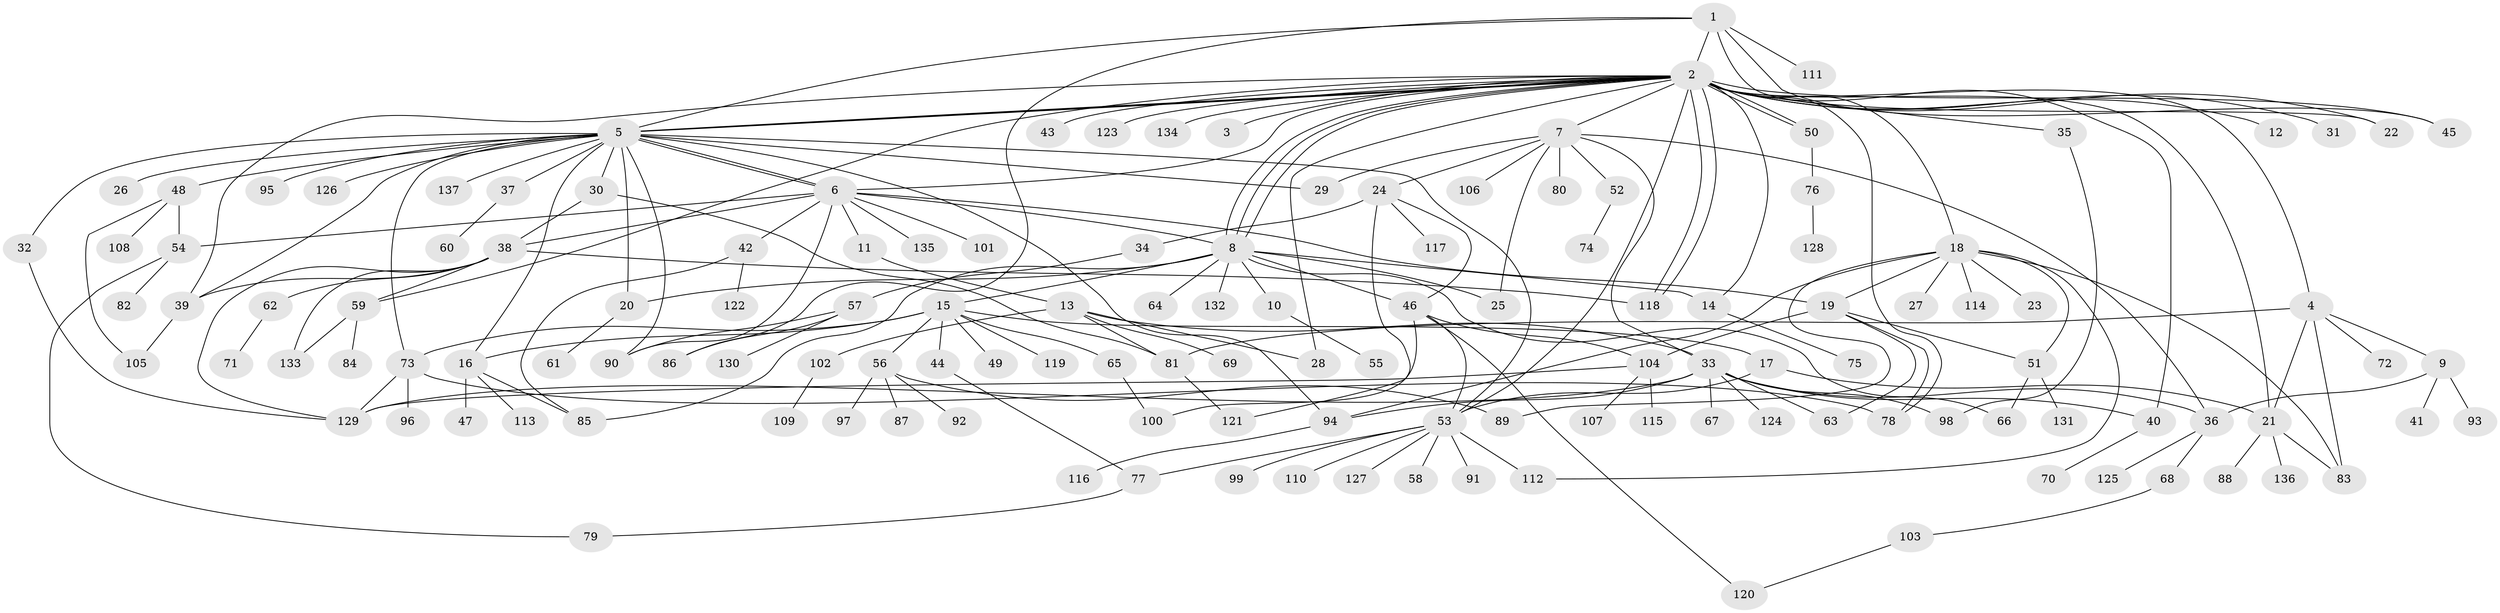 // Generated by graph-tools (version 1.1) at 2025/47/03/09/25 04:47:23]
// undirected, 137 vertices, 203 edges
graph export_dot {
graph [start="1"]
  node [color=gray90,style=filled];
  1;
  2;
  3;
  4;
  5;
  6;
  7;
  8;
  9;
  10;
  11;
  12;
  13;
  14;
  15;
  16;
  17;
  18;
  19;
  20;
  21;
  22;
  23;
  24;
  25;
  26;
  27;
  28;
  29;
  30;
  31;
  32;
  33;
  34;
  35;
  36;
  37;
  38;
  39;
  40;
  41;
  42;
  43;
  44;
  45;
  46;
  47;
  48;
  49;
  50;
  51;
  52;
  53;
  54;
  55;
  56;
  57;
  58;
  59;
  60;
  61;
  62;
  63;
  64;
  65;
  66;
  67;
  68;
  69;
  70;
  71;
  72;
  73;
  74;
  75;
  76;
  77;
  78;
  79;
  80;
  81;
  82;
  83;
  84;
  85;
  86;
  87;
  88;
  89;
  90;
  91;
  92;
  93;
  94;
  95;
  96;
  97;
  98;
  99;
  100;
  101;
  102;
  103;
  104;
  105;
  106;
  107;
  108;
  109;
  110;
  111;
  112;
  113;
  114;
  115;
  116;
  117;
  118;
  119;
  120;
  121;
  122;
  123;
  124;
  125;
  126;
  127;
  128;
  129;
  130;
  131;
  132;
  133;
  134;
  135;
  136;
  137;
  1 -- 2;
  1 -- 5;
  1 -- 22;
  1 -- 45;
  1 -- 86;
  1 -- 111;
  2 -- 3;
  2 -- 4;
  2 -- 5;
  2 -- 5;
  2 -- 5;
  2 -- 6;
  2 -- 7;
  2 -- 8;
  2 -- 8;
  2 -- 8;
  2 -- 12;
  2 -- 14;
  2 -- 18;
  2 -- 21;
  2 -- 22;
  2 -- 28;
  2 -- 31;
  2 -- 35;
  2 -- 39;
  2 -- 40;
  2 -- 43;
  2 -- 45;
  2 -- 50;
  2 -- 50;
  2 -- 53;
  2 -- 59;
  2 -- 78;
  2 -- 118;
  2 -- 118;
  2 -- 123;
  2 -- 134;
  4 -- 9;
  4 -- 21;
  4 -- 72;
  4 -- 81;
  4 -- 83;
  5 -- 6;
  5 -- 6;
  5 -- 16;
  5 -- 20;
  5 -- 26;
  5 -- 29;
  5 -- 30;
  5 -- 32;
  5 -- 37;
  5 -- 39;
  5 -- 48;
  5 -- 53;
  5 -- 73;
  5 -- 90;
  5 -- 94;
  5 -- 95;
  5 -- 126;
  5 -- 137;
  6 -- 8;
  6 -- 11;
  6 -- 19;
  6 -- 38;
  6 -- 42;
  6 -- 54;
  6 -- 90;
  6 -- 101;
  6 -- 135;
  7 -- 24;
  7 -- 25;
  7 -- 29;
  7 -- 33;
  7 -- 36;
  7 -- 52;
  7 -- 80;
  7 -- 106;
  8 -- 10;
  8 -- 14;
  8 -- 15;
  8 -- 20;
  8 -- 25;
  8 -- 46;
  8 -- 64;
  8 -- 66;
  8 -- 85;
  8 -- 132;
  9 -- 36;
  9 -- 41;
  9 -- 93;
  10 -- 55;
  11 -- 13;
  13 -- 28;
  13 -- 33;
  13 -- 69;
  13 -- 81;
  13 -- 102;
  14 -- 75;
  15 -- 16;
  15 -- 17;
  15 -- 44;
  15 -- 49;
  15 -- 56;
  15 -- 65;
  15 -- 73;
  15 -- 119;
  16 -- 47;
  16 -- 85;
  16 -- 113;
  17 -- 21;
  17 -- 53;
  18 -- 19;
  18 -- 23;
  18 -- 27;
  18 -- 51;
  18 -- 83;
  18 -- 89;
  18 -- 94;
  18 -- 112;
  18 -- 114;
  19 -- 51;
  19 -- 63;
  19 -- 78;
  19 -- 104;
  20 -- 61;
  21 -- 83;
  21 -- 88;
  21 -- 136;
  24 -- 34;
  24 -- 46;
  24 -- 117;
  24 -- 121;
  30 -- 38;
  30 -- 81;
  32 -- 129;
  33 -- 36;
  33 -- 40;
  33 -- 63;
  33 -- 67;
  33 -- 94;
  33 -- 98;
  33 -- 124;
  33 -- 129;
  34 -- 57;
  35 -- 98;
  36 -- 68;
  36 -- 125;
  37 -- 60;
  38 -- 39;
  38 -- 59;
  38 -- 62;
  38 -- 118;
  38 -- 129;
  38 -- 133;
  39 -- 105;
  40 -- 70;
  42 -- 85;
  42 -- 122;
  44 -- 77;
  46 -- 53;
  46 -- 100;
  46 -- 104;
  46 -- 120;
  48 -- 54;
  48 -- 105;
  48 -- 108;
  50 -- 76;
  51 -- 66;
  51 -- 131;
  52 -- 74;
  53 -- 58;
  53 -- 77;
  53 -- 91;
  53 -- 99;
  53 -- 110;
  53 -- 112;
  53 -- 127;
  54 -- 79;
  54 -- 82;
  56 -- 87;
  56 -- 89;
  56 -- 92;
  56 -- 97;
  57 -- 86;
  57 -- 90;
  57 -- 130;
  59 -- 84;
  59 -- 133;
  62 -- 71;
  65 -- 100;
  68 -- 103;
  73 -- 78;
  73 -- 96;
  73 -- 129;
  76 -- 128;
  77 -- 79;
  81 -- 121;
  94 -- 116;
  102 -- 109;
  103 -- 120;
  104 -- 107;
  104 -- 115;
  104 -- 129;
}
